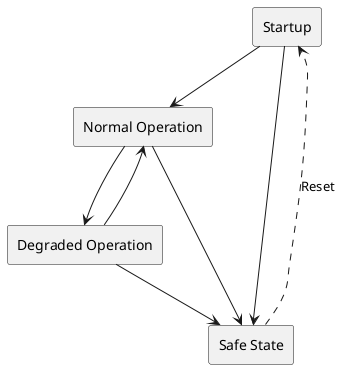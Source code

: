 ' Functional perspective Cluster Demo application
@startuml
'skinparam linetype polyline
' skinparam linetype ortho
skinparam componentStyle rectangle

[Startup] as S_startup
[Normal Operation] as S_normal
[Degraded Operation] as S_degraded
[Safe State] as S_safe_state


S_startup --> S_safe_state
S_startup --> S_normal

S_normal --> S_degraded
S_normal --> S_safe_state

S_degraded --> S_normal
S_degraded --> S_safe_state

S_safe_state ..> S_startup : Reset


@enduml

